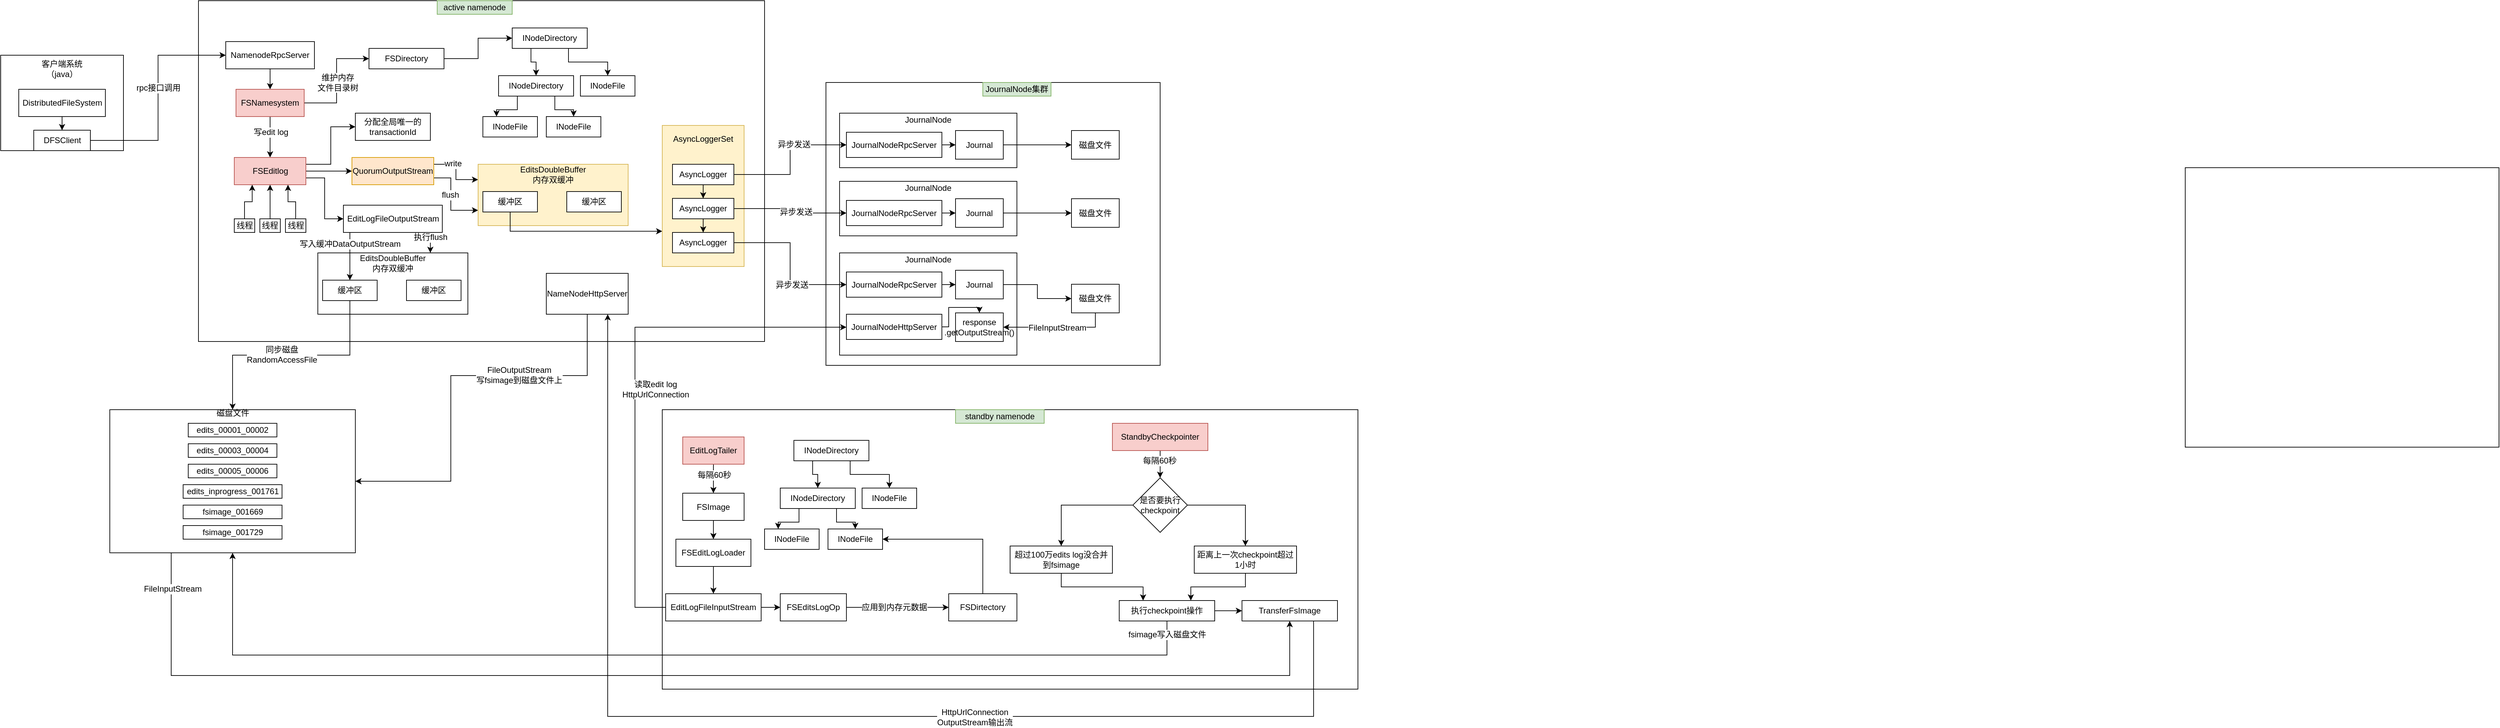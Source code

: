 <mxfile version="12.5.1" type="github">
  <diagram id="cnyCgTS8P1cu91ZPKjl6" name="第 1 页">
    <mxGraphModel dx="1422" dy="762" grid="1" gridSize="10" guides="1" tooltips="1" connect="1" arrows="1" fold="1" page="1" pageScale="1" pageWidth="827" pageHeight="1169" math="0" shadow="0">
      <root>
        <mxCell id="0"/>
        <mxCell id="1" parent="0"/>
        <mxCell id="hk7PEIGuzfRmlL_j_yIm-22" value="" style="rounded=0;whiteSpace=wrap;html=1;" vertex="1" parent="1">
          <mxGeometry x="330" y="70" width="830" height="500" as="geometry"/>
        </mxCell>
        <mxCell id="hk7PEIGuzfRmlL_j_yIm-1" value="" style="rounded=0;whiteSpace=wrap;html=1;" vertex="1" parent="1">
          <mxGeometry x="40" y="150" width="180" height="140" as="geometry"/>
        </mxCell>
        <mxCell id="hk7PEIGuzfRmlL_j_yIm-2" value="客户端系统&lt;br&gt;（java）" style="text;html=1;strokeColor=none;fillColor=none;align=center;verticalAlign=middle;whiteSpace=wrap;rounded=0;" vertex="1" parent="1">
          <mxGeometry x="90" y="150" width="80" height="40" as="geometry"/>
        </mxCell>
        <mxCell id="hk7PEIGuzfRmlL_j_yIm-21" style="edgeStyle=orthogonalEdgeStyle;rounded=0;orthogonalLoop=1;jettySize=auto;html=1;" edge="1" parent="1" source="hk7PEIGuzfRmlL_j_yIm-3" target="hk7PEIGuzfRmlL_j_yIm-20">
          <mxGeometry relative="1" as="geometry"/>
        </mxCell>
        <mxCell id="hk7PEIGuzfRmlL_j_yIm-3" value="DistributedFileSystem" style="rounded=0;whiteSpace=wrap;html=1;" vertex="1" parent="1">
          <mxGeometry x="66.5" y="200" width="127" height="40" as="geometry"/>
        </mxCell>
        <mxCell id="hk7PEIGuzfRmlL_j_yIm-20" value="DFSClient" style="rounded=0;whiteSpace=wrap;html=1;" vertex="1" parent="1">
          <mxGeometry x="88.5" y="260" width="83" height="30" as="geometry"/>
        </mxCell>
        <mxCell id="hk7PEIGuzfRmlL_j_yIm-23" value="active namenode" style="text;html=1;strokeColor=#82b366;fillColor=#d5e8d4;align=center;verticalAlign=middle;whiteSpace=wrap;rounded=0;" vertex="1" parent="1">
          <mxGeometry x="680" y="70" width="110" height="20" as="geometry"/>
        </mxCell>
        <mxCell id="hk7PEIGuzfRmlL_j_yIm-34" style="edgeStyle=orthogonalEdgeStyle;rounded=0;orthogonalLoop=1;jettySize=auto;html=1;entryX=0.5;entryY=0;entryDx=0;entryDy=0;" edge="1" parent="1" source="hk7PEIGuzfRmlL_j_yIm-24" target="hk7PEIGuzfRmlL_j_yIm-33">
          <mxGeometry relative="1" as="geometry"/>
        </mxCell>
        <mxCell id="hk7PEIGuzfRmlL_j_yIm-24" value="NamenodeRpcServer" style="rounded=0;whiteSpace=wrap;html=1;" vertex="1" parent="1">
          <mxGeometry x="370" y="130" width="130" height="40" as="geometry"/>
        </mxCell>
        <mxCell id="hk7PEIGuzfRmlL_j_yIm-25" style="edgeStyle=orthogonalEdgeStyle;rounded=0;orthogonalLoop=1;jettySize=auto;html=1;entryX=0;entryY=0.5;entryDx=0;entryDy=0;" edge="1" parent="1" source="hk7PEIGuzfRmlL_j_yIm-20" target="hk7PEIGuzfRmlL_j_yIm-24">
          <mxGeometry relative="1" as="geometry"/>
        </mxCell>
        <mxCell id="hk7PEIGuzfRmlL_j_yIm-26" value="rpc接口调用" style="text;html=1;align=center;verticalAlign=middle;resizable=0;points=[];labelBackgroundColor=#ffffff;" vertex="1" connectable="0" parent="hk7PEIGuzfRmlL_j_yIm-25">
          <mxGeometry x="0.097" relative="1" as="geometry">
            <mxPoint y="1" as="offset"/>
          </mxGeometry>
        </mxCell>
        <mxCell id="hk7PEIGuzfRmlL_j_yIm-36" style="edgeStyle=orthogonalEdgeStyle;rounded=0;orthogonalLoop=1;jettySize=auto;html=1;entryX=0.5;entryY=0;entryDx=0;entryDy=0;" edge="1" parent="1" source="hk7PEIGuzfRmlL_j_yIm-33" target="hk7PEIGuzfRmlL_j_yIm-35">
          <mxGeometry relative="1" as="geometry"/>
        </mxCell>
        <mxCell id="hk7PEIGuzfRmlL_j_yIm-37" value="写edit log" style="text;html=1;align=center;verticalAlign=middle;resizable=0;points=[];labelBackgroundColor=#ffffff;" vertex="1" connectable="0" parent="hk7PEIGuzfRmlL_j_yIm-36">
          <mxGeometry x="-0.244" y="1" relative="1" as="geometry">
            <mxPoint as="offset"/>
          </mxGeometry>
        </mxCell>
        <mxCell id="hk7PEIGuzfRmlL_j_yIm-45" style="edgeStyle=orthogonalEdgeStyle;rounded=0;orthogonalLoop=1;jettySize=auto;html=1;entryX=0;entryY=0.5;entryDx=0;entryDy=0;" edge="1" parent="1" source="hk7PEIGuzfRmlL_j_yIm-33" target="hk7PEIGuzfRmlL_j_yIm-44">
          <mxGeometry relative="1" as="geometry"/>
        </mxCell>
        <mxCell id="hk7PEIGuzfRmlL_j_yIm-47" value="维护内存&lt;br&gt;文件目录树" style="text;html=1;align=center;verticalAlign=middle;resizable=0;points=[];labelBackgroundColor=#ffffff;" vertex="1" connectable="0" parent="hk7PEIGuzfRmlL_j_yIm-45">
          <mxGeometry x="0.188" y="-1" relative="1" as="geometry">
            <mxPoint y="17" as="offset"/>
          </mxGeometry>
        </mxCell>
        <mxCell id="hk7PEIGuzfRmlL_j_yIm-33" value="FSNamesystem" style="rounded=0;whiteSpace=wrap;html=1;fillColor=#f8cecc;strokeColor=#b85450;" vertex="1" parent="1">
          <mxGeometry x="385" y="200" width="100" height="40" as="geometry"/>
        </mxCell>
        <mxCell id="hk7PEIGuzfRmlL_j_yIm-60" style="edgeStyle=orthogonalEdgeStyle;rounded=0;orthogonalLoop=1;jettySize=auto;html=1;entryX=0;entryY=0.5;entryDx=0;entryDy=0;" edge="1" parent="1" source="hk7PEIGuzfRmlL_j_yIm-35" target="hk7PEIGuzfRmlL_j_yIm-59">
          <mxGeometry relative="1" as="geometry">
            <Array as="points">
              <mxPoint x="524" y="310"/>
              <mxPoint x="524" y="255"/>
            </Array>
          </mxGeometry>
        </mxCell>
        <mxCell id="hk7PEIGuzfRmlL_j_yIm-63" style="edgeStyle=orthogonalEdgeStyle;rounded=0;orthogonalLoop=1;jettySize=auto;html=1;entryX=0;entryY=0.5;entryDx=0;entryDy=0;" edge="1" parent="1" source="hk7PEIGuzfRmlL_j_yIm-35" target="hk7PEIGuzfRmlL_j_yIm-61">
          <mxGeometry relative="1" as="geometry"/>
        </mxCell>
        <mxCell id="hk7PEIGuzfRmlL_j_yIm-64" style="edgeStyle=orthogonalEdgeStyle;rounded=0;orthogonalLoop=1;jettySize=auto;html=1;exitX=1;exitY=0.75;exitDx=0;exitDy=0;entryX=0;entryY=0.5;entryDx=0;entryDy=0;" edge="1" parent="1" source="hk7PEIGuzfRmlL_j_yIm-35" target="hk7PEIGuzfRmlL_j_yIm-62">
          <mxGeometry relative="1" as="geometry"/>
        </mxCell>
        <mxCell id="hk7PEIGuzfRmlL_j_yIm-35" value="FSEditlog" style="rounded=0;whiteSpace=wrap;html=1;fillColor=#f8cecc;strokeColor=#b85450;" vertex="1" parent="1">
          <mxGeometry x="382.5" y="300" width="105" height="40" as="geometry"/>
        </mxCell>
        <mxCell id="hk7PEIGuzfRmlL_j_yIm-41" style="edgeStyle=orthogonalEdgeStyle;rounded=0;orthogonalLoop=1;jettySize=auto;html=1;entryX=0.25;entryY=1;entryDx=0;entryDy=0;" edge="1" parent="1" source="hk7PEIGuzfRmlL_j_yIm-38" target="hk7PEIGuzfRmlL_j_yIm-35">
          <mxGeometry relative="1" as="geometry"/>
        </mxCell>
        <mxCell id="hk7PEIGuzfRmlL_j_yIm-38" value="线程" style="rounded=0;whiteSpace=wrap;html=1;" vertex="1" parent="1">
          <mxGeometry x="382.5" y="390" width="30" height="20" as="geometry"/>
        </mxCell>
        <mxCell id="hk7PEIGuzfRmlL_j_yIm-42" style="edgeStyle=orthogonalEdgeStyle;rounded=0;orthogonalLoop=1;jettySize=auto;html=1;entryX=0.5;entryY=1;entryDx=0;entryDy=0;" edge="1" parent="1" source="hk7PEIGuzfRmlL_j_yIm-39" target="hk7PEIGuzfRmlL_j_yIm-35">
          <mxGeometry relative="1" as="geometry"/>
        </mxCell>
        <mxCell id="hk7PEIGuzfRmlL_j_yIm-39" value="线程" style="rounded=0;whiteSpace=wrap;html=1;" vertex="1" parent="1">
          <mxGeometry x="420" y="390" width="30" height="20" as="geometry"/>
        </mxCell>
        <mxCell id="hk7PEIGuzfRmlL_j_yIm-43" style="edgeStyle=orthogonalEdgeStyle;rounded=0;orthogonalLoop=1;jettySize=auto;html=1;entryX=0.75;entryY=1;entryDx=0;entryDy=0;" edge="1" parent="1" source="hk7PEIGuzfRmlL_j_yIm-40" target="hk7PEIGuzfRmlL_j_yIm-35">
          <mxGeometry relative="1" as="geometry"/>
        </mxCell>
        <mxCell id="hk7PEIGuzfRmlL_j_yIm-40" value="线程" style="rounded=0;whiteSpace=wrap;html=1;" vertex="1" parent="1">
          <mxGeometry x="457.5" y="390" width="30" height="20" as="geometry"/>
        </mxCell>
        <mxCell id="hk7PEIGuzfRmlL_j_yIm-58" style="edgeStyle=orthogonalEdgeStyle;rounded=0;orthogonalLoop=1;jettySize=auto;html=1;" edge="1" parent="1" source="hk7PEIGuzfRmlL_j_yIm-44" target="hk7PEIGuzfRmlL_j_yIm-48">
          <mxGeometry relative="1" as="geometry"/>
        </mxCell>
        <mxCell id="hk7PEIGuzfRmlL_j_yIm-44" value="FSDirectory" style="rounded=0;whiteSpace=wrap;html=1;" vertex="1" parent="1">
          <mxGeometry x="580" y="140" width="110" height="30" as="geometry"/>
        </mxCell>
        <mxCell id="hk7PEIGuzfRmlL_j_yIm-56" style="edgeStyle=orthogonalEdgeStyle;rounded=0;orthogonalLoop=1;jettySize=auto;html=1;exitX=0.25;exitY=1;exitDx=0;exitDy=0;" edge="1" parent="1" source="hk7PEIGuzfRmlL_j_yIm-48" target="hk7PEIGuzfRmlL_j_yIm-49">
          <mxGeometry relative="1" as="geometry"/>
        </mxCell>
        <mxCell id="hk7PEIGuzfRmlL_j_yIm-57" style="edgeStyle=orthogonalEdgeStyle;rounded=0;orthogonalLoop=1;jettySize=auto;html=1;exitX=0.75;exitY=1;exitDx=0;exitDy=0;entryX=0.5;entryY=0;entryDx=0;entryDy=0;" edge="1" parent="1" source="hk7PEIGuzfRmlL_j_yIm-48" target="hk7PEIGuzfRmlL_j_yIm-50">
          <mxGeometry relative="1" as="geometry"/>
        </mxCell>
        <mxCell id="hk7PEIGuzfRmlL_j_yIm-48" value="INodeDirectory" style="rounded=0;whiteSpace=wrap;html=1;" vertex="1" parent="1">
          <mxGeometry x="790" y="110" width="110" height="30" as="geometry"/>
        </mxCell>
        <mxCell id="hk7PEIGuzfRmlL_j_yIm-53" style="edgeStyle=orthogonalEdgeStyle;rounded=0;orthogonalLoop=1;jettySize=auto;html=1;exitX=0.25;exitY=1;exitDx=0;exitDy=0;entryX=0.25;entryY=0;entryDx=0;entryDy=0;" edge="1" parent="1" source="hk7PEIGuzfRmlL_j_yIm-49" target="hk7PEIGuzfRmlL_j_yIm-51">
          <mxGeometry relative="1" as="geometry"/>
        </mxCell>
        <mxCell id="hk7PEIGuzfRmlL_j_yIm-54" style="edgeStyle=orthogonalEdgeStyle;rounded=0;orthogonalLoop=1;jettySize=auto;html=1;exitX=0.75;exitY=1;exitDx=0;exitDy=0;entryX=0.5;entryY=0;entryDx=0;entryDy=0;" edge="1" parent="1" source="hk7PEIGuzfRmlL_j_yIm-49" target="hk7PEIGuzfRmlL_j_yIm-52">
          <mxGeometry relative="1" as="geometry"/>
        </mxCell>
        <mxCell id="hk7PEIGuzfRmlL_j_yIm-49" value="INodeDirectory" style="rounded=0;whiteSpace=wrap;html=1;" vertex="1" parent="1">
          <mxGeometry x="770" y="180" width="110" height="30" as="geometry"/>
        </mxCell>
        <mxCell id="hk7PEIGuzfRmlL_j_yIm-50" value="INodeFile" style="rounded=0;whiteSpace=wrap;html=1;" vertex="1" parent="1">
          <mxGeometry x="890" y="180" width="80" height="30" as="geometry"/>
        </mxCell>
        <mxCell id="hk7PEIGuzfRmlL_j_yIm-51" value="INodeFile" style="rounded=0;whiteSpace=wrap;html=1;" vertex="1" parent="1">
          <mxGeometry x="747" y="240" width="80" height="30" as="geometry"/>
        </mxCell>
        <mxCell id="hk7PEIGuzfRmlL_j_yIm-52" value="INodeFile" style="rounded=0;whiteSpace=wrap;html=1;" vertex="1" parent="1">
          <mxGeometry x="840" y="240" width="80" height="30" as="geometry"/>
        </mxCell>
        <mxCell id="hk7PEIGuzfRmlL_j_yIm-59" value="分配全局唯一的transactionId" style="rounded=0;whiteSpace=wrap;html=1;" vertex="1" parent="1">
          <mxGeometry x="560" y="235" width="110" height="40" as="geometry"/>
        </mxCell>
        <mxCell id="hk7PEIGuzfRmlL_j_yIm-69" style="edgeStyle=orthogonalEdgeStyle;rounded=0;orthogonalLoop=1;jettySize=auto;html=1;exitX=1;exitY=0.25;exitDx=0;exitDy=0;entryX=0;entryY=0.25;entryDx=0;entryDy=0;" edge="1" parent="1" source="hk7PEIGuzfRmlL_j_yIm-61" target="hk7PEIGuzfRmlL_j_yIm-65">
          <mxGeometry relative="1" as="geometry"/>
        </mxCell>
        <mxCell id="hk7PEIGuzfRmlL_j_yIm-71" value="write" style="text;html=1;align=center;verticalAlign=middle;resizable=0;points=[];labelBackgroundColor=#ffffff;" vertex="1" connectable="0" parent="hk7PEIGuzfRmlL_j_yIm-69">
          <mxGeometry x="-0.364" y="1" relative="1" as="geometry">
            <mxPoint as="offset"/>
          </mxGeometry>
        </mxCell>
        <mxCell id="hk7PEIGuzfRmlL_j_yIm-70" style="edgeStyle=orthogonalEdgeStyle;rounded=0;orthogonalLoop=1;jettySize=auto;html=1;exitX=1;exitY=0.75;exitDx=0;exitDy=0;entryX=0;entryY=0.75;entryDx=0;entryDy=0;" edge="1" parent="1" source="hk7PEIGuzfRmlL_j_yIm-61" target="hk7PEIGuzfRmlL_j_yIm-65">
          <mxGeometry relative="1" as="geometry">
            <Array as="points">
              <mxPoint x="700" y="330"/>
              <mxPoint x="700" y="378"/>
            </Array>
          </mxGeometry>
        </mxCell>
        <mxCell id="hk7PEIGuzfRmlL_j_yIm-72" value="flush" style="text;html=1;align=center;verticalAlign=middle;resizable=0;points=[];labelBackgroundColor=#ffffff;" vertex="1" connectable="0" parent="hk7PEIGuzfRmlL_j_yIm-70">
          <mxGeometry x="0.044" y="-1" relative="1" as="geometry">
            <mxPoint y="-9" as="offset"/>
          </mxGeometry>
        </mxCell>
        <mxCell id="hk7PEIGuzfRmlL_j_yIm-61" value="QuorumOutputStream" style="rounded=0;whiteSpace=wrap;html=1;fillColor=#ffe6cc;strokeColor=#d79b00;" vertex="1" parent="1">
          <mxGeometry x="555" y="300" width="120" height="40" as="geometry"/>
        </mxCell>
        <mxCell id="hk7PEIGuzfRmlL_j_yIm-78" style="edgeStyle=orthogonalEdgeStyle;rounded=0;orthogonalLoop=1;jettySize=auto;html=1;exitX=0.75;exitY=1;exitDx=0;exitDy=0;entryX=0.75;entryY=0;entryDx=0;entryDy=0;" edge="1" parent="1" source="hk7PEIGuzfRmlL_j_yIm-62" target="hk7PEIGuzfRmlL_j_yIm-73">
          <mxGeometry relative="1" as="geometry"/>
        </mxCell>
        <mxCell id="hk7PEIGuzfRmlL_j_yIm-80" value="执行flush" style="text;html=1;align=center;verticalAlign=middle;resizable=0;points=[];labelBackgroundColor=#ffffff;" vertex="1" connectable="0" parent="hk7PEIGuzfRmlL_j_yIm-78">
          <mxGeometry x="-0.247" y="-7" relative="1" as="geometry">
            <mxPoint as="offset"/>
          </mxGeometry>
        </mxCell>
        <mxCell id="hk7PEIGuzfRmlL_j_yIm-62" value="EditLogFileOutputStream" style="rounded=0;whiteSpace=wrap;html=1;" vertex="1" parent="1">
          <mxGeometry x="542.5" y="370" width="145" height="40" as="geometry"/>
        </mxCell>
        <mxCell id="hk7PEIGuzfRmlL_j_yIm-65" value="" style="rounded=0;whiteSpace=wrap;html=1;fillColor=#fff2cc;strokeColor=#d6b656;" vertex="1" parent="1">
          <mxGeometry x="740" y="310" width="220" height="90" as="geometry"/>
        </mxCell>
        <mxCell id="hk7PEIGuzfRmlL_j_yIm-66" value="EditsDoubleBuffer&lt;br&gt;内存双缓冲" style="text;html=1;strokeColor=none;fillColor=none;align=center;verticalAlign=middle;whiteSpace=wrap;rounded=0;" vertex="1" parent="1">
          <mxGeometry x="790" y="312.5" width="120" height="25" as="geometry"/>
        </mxCell>
        <mxCell id="hk7PEIGuzfRmlL_j_yIm-202" style="edgeStyle=orthogonalEdgeStyle;rounded=0;orthogonalLoop=1;jettySize=auto;html=1;entryX=0;entryY=0.75;entryDx=0;entryDy=0;" edge="1" parent="1" source="hk7PEIGuzfRmlL_j_yIm-67" target="hk7PEIGuzfRmlL_j_yIm-84">
          <mxGeometry relative="1" as="geometry">
            <Array as="points">
              <mxPoint x="787" y="408"/>
            </Array>
          </mxGeometry>
        </mxCell>
        <mxCell id="hk7PEIGuzfRmlL_j_yIm-67" value="缓冲区" style="rounded=0;whiteSpace=wrap;html=1;" vertex="1" parent="1">
          <mxGeometry x="747" y="350" width="80" height="30" as="geometry"/>
        </mxCell>
        <mxCell id="hk7PEIGuzfRmlL_j_yIm-68" value="缓冲区" style="rounded=0;whiteSpace=wrap;html=1;" vertex="1" parent="1">
          <mxGeometry x="870" y="350" width="80" height="30" as="geometry"/>
        </mxCell>
        <mxCell id="hk7PEIGuzfRmlL_j_yIm-73" value="" style="rounded=0;whiteSpace=wrap;html=1;" vertex="1" parent="1">
          <mxGeometry x="505" y="440" width="220" height="90" as="geometry"/>
        </mxCell>
        <mxCell id="hk7PEIGuzfRmlL_j_yIm-74" value="EditsDoubleBuffer&lt;br&gt;内存双缓冲" style="text;html=1;strokeColor=none;fillColor=none;align=center;verticalAlign=middle;whiteSpace=wrap;rounded=0;" vertex="1" parent="1">
          <mxGeometry x="555" y="442.5" width="120" height="25" as="geometry"/>
        </mxCell>
        <mxCell id="hk7PEIGuzfRmlL_j_yIm-82" style="edgeStyle=orthogonalEdgeStyle;rounded=0;orthogonalLoop=1;jettySize=auto;html=1;exitX=0.5;exitY=1;exitDx=0;exitDy=0;entryX=0.5;entryY=0;entryDx=0;entryDy=0;" edge="1" parent="1" source="hk7PEIGuzfRmlL_j_yIm-75" target="hk7PEIGuzfRmlL_j_yIm-81">
          <mxGeometry relative="1" as="geometry"/>
        </mxCell>
        <mxCell id="hk7PEIGuzfRmlL_j_yIm-83" value="同步磁盘&lt;br&gt;RandomAccessFile" style="text;html=1;align=center;verticalAlign=middle;resizable=0;points=[];labelBackgroundColor=#ffffff;" vertex="1" connectable="0" parent="hk7PEIGuzfRmlL_j_yIm-82">
          <mxGeometry x="0.084" y="-1" relative="1" as="geometry">
            <mxPoint as="offset"/>
          </mxGeometry>
        </mxCell>
        <mxCell id="hk7PEIGuzfRmlL_j_yIm-75" value="缓冲区" style="rounded=0;whiteSpace=wrap;html=1;" vertex="1" parent="1">
          <mxGeometry x="512" y="480" width="80" height="30" as="geometry"/>
        </mxCell>
        <mxCell id="hk7PEIGuzfRmlL_j_yIm-76" value="缓冲区" style="rounded=0;whiteSpace=wrap;html=1;" vertex="1" parent="1">
          <mxGeometry x="635" y="480" width="80" height="30" as="geometry"/>
        </mxCell>
        <mxCell id="hk7PEIGuzfRmlL_j_yIm-77" style="edgeStyle=orthogonalEdgeStyle;rounded=0;orthogonalLoop=1;jettySize=auto;html=1;exitX=0.25;exitY=1;exitDx=0;exitDy=0;entryX=0.5;entryY=0;entryDx=0;entryDy=0;" edge="1" parent="1" source="hk7PEIGuzfRmlL_j_yIm-62" target="hk7PEIGuzfRmlL_j_yIm-75">
          <mxGeometry relative="1" as="geometry">
            <Array as="points">
              <mxPoint x="552" y="410"/>
            </Array>
          </mxGeometry>
        </mxCell>
        <mxCell id="hk7PEIGuzfRmlL_j_yIm-79" value="写入缓冲DataOutputStream" style="text;html=1;align=center;verticalAlign=middle;resizable=0;points=[];labelBackgroundColor=#ffffff;" vertex="1" connectable="0" parent="hk7PEIGuzfRmlL_j_yIm-77">
          <mxGeometry x="-0.443" y="16" relative="1" as="geometry">
            <mxPoint x="-16" y="16" as="offset"/>
          </mxGeometry>
        </mxCell>
        <mxCell id="hk7PEIGuzfRmlL_j_yIm-81" value="" style="rounded=0;whiteSpace=wrap;html=1;" vertex="1" parent="1">
          <mxGeometry x="200" y="670" width="360" height="210" as="geometry"/>
        </mxCell>
        <mxCell id="hk7PEIGuzfRmlL_j_yIm-84" value="" style="rounded=0;whiteSpace=wrap;html=1;fillColor=#fff2cc;strokeColor=#d6b656;" vertex="1" parent="1">
          <mxGeometry x="1010" y="253" width="120" height="207" as="geometry"/>
        </mxCell>
        <mxCell id="hk7PEIGuzfRmlL_j_yIm-85" value="AsyncLoggerSet" style="text;html=1;strokeColor=none;fillColor=none;align=center;verticalAlign=middle;whiteSpace=wrap;rounded=0;" vertex="1" parent="1">
          <mxGeometry x="1030" y="260" width="80" height="25" as="geometry"/>
        </mxCell>
        <mxCell id="hk7PEIGuzfRmlL_j_yIm-93" style="edgeStyle=orthogonalEdgeStyle;rounded=0;orthogonalLoop=1;jettySize=auto;html=1;entryX=0.5;entryY=0;entryDx=0;entryDy=0;" edge="1" parent="1" source="hk7PEIGuzfRmlL_j_yIm-86" target="hk7PEIGuzfRmlL_j_yIm-89">
          <mxGeometry relative="1" as="geometry"/>
        </mxCell>
        <mxCell id="hk7PEIGuzfRmlL_j_yIm-86" value="AsyncLogger" style="rounded=0;whiteSpace=wrap;html=1;" vertex="1" parent="1">
          <mxGeometry x="1025" y="310" width="90" height="30" as="geometry"/>
        </mxCell>
        <mxCell id="hk7PEIGuzfRmlL_j_yIm-94" style="edgeStyle=orthogonalEdgeStyle;rounded=0;orthogonalLoop=1;jettySize=auto;html=1;entryX=0.5;entryY=0;entryDx=0;entryDy=0;" edge="1" parent="1" source="hk7PEIGuzfRmlL_j_yIm-89" target="hk7PEIGuzfRmlL_j_yIm-90">
          <mxGeometry relative="1" as="geometry"/>
        </mxCell>
        <mxCell id="hk7PEIGuzfRmlL_j_yIm-89" value="AsyncLogger" style="rounded=0;whiteSpace=wrap;html=1;" vertex="1" parent="1">
          <mxGeometry x="1025" y="360" width="90" height="30" as="geometry"/>
        </mxCell>
        <mxCell id="hk7PEIGuzfRmlL_j_yIm-90" value="AsyncLogger" style="rounded=0;whiteSpace=wrap;html=1;" vertex="1" parent="1">
          <mxGeometry x="1025" y="410" width="90" height="30" as="geometry"/>
        </mxCell>
        <mxCell id="hk7PEIGuzfRmlL_j_yIm-96" style="edgeStyle=orthogonalEdgeStyle;rounded=0;orthogonalLoop=1;jettySize=auto;html=1;entryX=1;entryY=0.5;entryDx=0;entryDy=0;" edge="1" parent="1" source="hk7PEIGuzfRmlL_j_yIm-95" target="hk7PEIGuzfRmlL_j_yIm-81">
          <mxGeometry relative="1" as="geometry">
            <Array as="points">
              <mxPoint x="900" y="620"/>
              <mxPoint x="700" y="620"/>
              <mxPoint x="700" y="775"/>
            </Array>
          </mxGeometry>
        </mxCell>
        <mxCell id="hk7PEIGuzfRmlL_j_yIm-97" value="FileOutputStream&lt;br&gt;写fsimage到磁盘文件上" style="text;html=1;align=center;verticalAlign=middle;resizable=0;points=[];labelBackgroundColor=#ffffff;" vertex="1" connectable="0" parent="hk7PEIGuzfRmlL_j_yIm-96">
          <mxGeometry x="-0.349" y="-1" relative="1" as="geometry">
            <mxPoint as="offset"/>
          </mxGeometry>
        </mxCell>
        <mxCell id="hk7PEIGuzfRmlL_j_yIm-95" value="NameNodeHttpServer" style="rounded=0;whiteSpace=wrap;html=1;" vertex="1" parent="1">
          <mxGeometry x="840" y="470" width="120" height="60" as="geometry"/>
        </mxCell>
        <mxCell id="hk7PEIGuzfRmlL_j_yIm-98" value="磁盘文件" style="text;html=1;strokeColor=none;fillColor=none;align=center;verticalAlign=middle;whiteSpace=wrap;rounded=0;" vertex="1" parent="1">
          <mxGeometry x="341.5" y="670" width="77" height="10" as="geometry"/>
        </mxCell>
        <mxCell id="hk7PEIGuzfRmlL_j_yIm-99" value="edits_00001_00002" style="rounded=0;whiteSpace=wrap;html=1;" vertex="1" parent="1">
          <mxGeometry x="315" y="690" width="130" height="20" as="geometry"/>
        </mxCell>
        <mxCell id="hk7PEIGuzfRmlL_j_yIm-100" value="edits_00003_00004" style="rounded=0;whiteSpace=wrap;html=1;" vertex="1" parent="1">
          <mxGeometry x="315" y="720" width="130" height="20" as="geometry"/>
        </mxCell>
        <mxCell id="hk7PEIGuzfRmlL_j_yIm-101" value="edits_00005_00006" style="rounded=0;whiteSpace=wrap;html=1;" vertex="1" parent="1">
          <mxGeometry x="315" y="750" width="130" height="20" as="geometry"/>
        </mxCell>
        <mxCell id="hk7PEIGuzfRmlL_j_yIm-102" value="edits_inprogress_001761" style="rounded=0;whiteSpace=wrap;html=1;" vertex="1" parent="1">
          <mxGeometry x="307.5" y="780" width="145" height="20" as="geometry"/>
        </mxCell>
        <mxCell id="hk7PEIGuzfRmlL_j_yIm-103" value="fsimage_001669" style="rounded=0;whiteSpace=wrap;html=1;" vertex="1" parent="1">
          <mxGeometry x="307.5" y="810" width="145" height="20" as="geometry"/>
        </mxCell>
        <mxCell id="hk7PEIGuzfRmlL_j_yIm-105" value="fsimage_001729" style="rounded=0;whiteSpace=wrap;html=1;" vertex="1" parent="1">
          <mxGeometry x="307.5" y="840" width="145" height="20" as="geometry"/>
        </mxCell>
        <mxCell id="hk7PEIGuzfRmlL_j_yIm-106" value="" style="rounded=0;whiteSpace=wrap;html=1;" vertex="1" parent="1">
          <mxGeometry x="1250" y="190" width="490" height="415" as="geometry"/>
        </mxCell>
        <mxCell id="hk7PEIGuzfRmlL_j_yIm-107" value="JournalNode集群" style="text;html=1;strokeColor=#82b366;fillColor=#d5e8d4;align=center;verticalAlign=middle;whiteSpace=wrap;rounded=0;" vertex="1" parent="1">
          <mxGeometry x="1480" y="190" width="100" height="20" as="geometry"/>
        </mxCell>
        <mxCell id="hk7PEIGuzfRmlL_j_yIm-108" value="" style="rounded=0;whiteSpace=wrap;html=1;" vertex="1" parent="1">
          <mxGeometry x="1270" y="235" width="260" height="80" as="geometry"/>
        </mxCell>
        <mxCell id="hk7PEIGuzfRmlL_j_yIm-109" value="JournalNode" style="text;html=1;strokeColor=none;fillColor=none;align=center;verticalAlign=middle;whiteSpace=wrap;rounded=0;" vertex="1" parent="1">
          <mxGeometry x="1355" y="235" width="90" height="20" as="geometry"/>
        </mxCell>
        <mxCell id="hk7PEIGuzfRmlL_j_yIm-113" style="edgeStyle=orthogonalEdgeStyle;rounded=0;orthogonalLoop=1;jettySize=auto;html=1;entryX=0;entryY=0.5;entryDx=0;entryDy=0;" edge="1" parent="1" source="hk7PEIGuzfRmlL_j_yIm-110" target="hk7PEIGuzfRmlL_j_yIm-112">
          <mxGeometry relative="1" as="geometry"/>
        </mxCell>
        <mxCell id="hk7PEIGuzfRmlL_j_yIm-110" value="JournalNodeRpcServer" style="rounded=0;whiteSpace=wrap;html=1;" vertex="1" parent="1">
          <mxGeometry x="1280" y="263" width="140" height="37" as="geometry"/>
        </mxCell>
        <mxCell id="hk7PEIGuzfRmlL_j_yIm-138" style="edgeStyle=orthogonalEdgeStyle;rounded=0;orthogonalLoop=1;jettySize=auto;html=1;" edge="1" parent="1" source="hk7PEIGuzfRmlL_j_yIm-112" target="hk7PEIGuzfRmlL_j_yIm-135">
          <mxGeometry relative="1" as="geometry"/>
        </mxCell>
        <mxCell id="hk7PEIGuzfRmlL_j_yIm-112" value="Journal" style="rounded=0;whiteSpace=wrap;html=1;" vertex="1" parent="1">
          <mxGeometry x="1440" y="260.5" width="70" height="42" as="geometry"/>
        </mxCell>
        <mxCell id="hk7PEIGuzfRmlL_j_yIm-119" value="" style="rounded=0;whiteSpace=wrap;html=1;" vertex="1" parent="1">
          <mxGeometry x="1270" y="335" width="260" height="80" as="geometry"/>
        </mxCell>
        <mxCell id="hk7PEIGuzfRmlL_j_yIm-120" value="JournalNode" style="text;html=1;strokeColor=none;fillColor=none;align=center;verticalAlign=middle;whiteSpace=wrap;rounded=0;" vertex="1" parent="1">
          <mxGeometry x="1355" y="335" width="90" height="20" as="geometry"/>
        </mxCell>
        <mxCell id="hk7PEIGuzfRmlL_j_yIm-195" style="edgeStyle=orthogonalEdgeStyle;rounded=0;orthogonalLoop=1;jettySize=auto;html=1;exitX=1;exitY=0.5;exitDx=0;exitDy=0;" edge="1" parent="1" source="hk7PEIGuzfRmlL_j_yIm-121" target="hk7PEIGuzfRmlL_j_yIm-122">
          <mxGeometry relative="1" as="geometry"/>
        </mxCell>
        <mxCell id="hk7PEIGuzfRmlL_j_yIm-121" value="JournalNodeRpcServer" style="rounded=0;whiteSpace=wrap;html=1;" vertex="1" parent="1">
          <mxGeometry x="1280" y="363" width="140" height="37" as="geometry"/>
        </mxCell>
        <mxCell id="hk7PEIGuzfRmlL_j_yIm-139" style="edgeStyle=orthogonalEdgeStyle;rounded=0;orthogonalLoop=1;jettySize=auto;html=1;entryX=0;entryY=0.5;entryDx=0;entryDy=0;" edge="1" parent="1" source="hk7PEIGuzfRmlL_j_yIm-122" target="hk7PEIGuzfRmlL_j_yIm-136">
          <mxGeometry relative="1" as="geometry"/>
        </mxCell>
        <mxCell id="hk7PEIGuzfRmlL_j_yIm-122" value="Journal" style="rounded=0;whiteSpace=wrap;html=1;" vertex="1" parent="1">
          <mxGeometry x="1440" y="360.5" width="70" height="42" as="geometry"/>
        </mxCell>
        <mxCell id="hk7PEIGuzfRmlL_j_yIm-123" value="" style="rounded=0;whiteSpace=wrap;html=1;" vertex="1" parent="1">
          <mxGeometry x="1270" y="440" width="260" height="150" as="geometry"/>
        </mxCell>
        <mxCell id="hk7PEIGuzfRmlL_j_yIm-124" value="JournalNode" style="text;html=1;strokeColor=none;fillColor=none;align=center;verticalAlign=middle;whiteSpace=wrap;rounded=0;" vertex="1" parent="1">
          <mxGeometry x="1355" y="440" width="90" height="20" as="geometry"/>
        </mxCell>
        <mxCell id="hk7PEIGuzfRmlL_j_yIm-191" style="edgeStyle=orthogonalEdgeStyle;rounded=0;orthogonalLoop=1;jettySize=auto;html=1;entryX=0;entryY=0.5;entryDx=0;entryDy=0;" edge="1" parent="1" source="hk7PEIGuzfRmlL_j_yIm-125" target="hk7PEIGuzfRmlL_j_yIm-126">
          <mxGeometry relative="1" as="geometry"/>
        </mxCell>
        <mxCell id="hk7PEIGuzfRmlL_j_yIm-125" value="JournalNodeRpcServer" style="rounded=0;whiteSpace=wrap;html=1;" vertex="1" parent="1">
          <mxGeometry x="1280" y="468" width="140" height="37" as="geometry"/>
        </mxCell>
        <mxCell id="hk7PEIGuzfRmlL_j_yIm-140" style="edgeStyle=orthogonalEdgeStyle;rounded=0;orthogonalLoop=1;jettySize=auto;html=1;" edge="1" parent="1" source="hk7PEIGuzfRmlL_j_yIm-126" target="hk7PEIGuzfRmlL_j_yIm-137">
          <mxGeometry relative="1" as="geometry"/>
        </mxCell>
        <mxCell id="hk7PEIGuzfRmlL_j_yIm-126" value="Journal" style="rounded=0;whiteSpace=wrap;html=1;" vertex="1" parent="1">
          <mxGeometry x="1440" y="465.5" width="70" height="42" as="geometry"/>
        </mxCell>
        <mxCell id="hk7PEIGuzfRmlL_j_yIm-200" style="edgeStyle=orthogonalEdgeStyle;rounded=0;orthogonalLoop=1;jettySize=auto;html=1;entryX=0.5;entryY=0;entryDx=0;entryDy=0;" edge="1" parent="1" source="hk7PEIGuzfRmlL_j_yIm-127" target="hk7PEIGuzfRmlL_j_yIm-128">
          <mxGeometry relative="1" as="geometry">
            <Array as="points">
              <mxPoint x="1430" y="549"/>
              <mxPoint x="1430" y="520"/>
              <mxPoint x="1475" y="520"/>
            </Array>
          </mxGeometry>
        </mxCell>
        <mxCell id="hk7PEIGuzfRmlL_j_yIm-127" value="JournalNodeHttpServer" style="rounded=0;whiteSpace=wrap;html=1;" vertex="1" parent="1">
          <mxGeometry x="1280" y="530" width="140" height="37" as="geometry"/>
        </mxCell>
        <mxCell id="hk7PEIGuzfRmlL_j_yIm-128" value="response&lt;br&gt;.getOutputStream()" style="rounded=0;whiteSpace=wrap;html=1;" vertex="1" parent="1">
          <mxGeometry x="1440" y="528" width="70" height="42" as="geometry"/>
        </mxCell>
        <mxCell id="hk7PEIGuzfRmlL_j_yIm-129" style="edgeStyle=orthogonalEdgeStyle;rounded=0;orthogonalLoop=1;jettySize=auto;html=1;entryX=0;entryY=0.5;entryDx=0;entryDy=0;" edge="1" parent="1" source="hk7PEIGuzfRmlL_j_yIm-86" target="hk7PEIGuzfRmlL_j_yIm-110">
          <mxGeometry relative="1" as="geometry"/>
        </mxCell>
        <mxCell id="hk7PEIGuzfRmlL_j_yIm-132" value="异步发送" style="text;html=1;align=center;verticalAlign=middle;resizable=0;points=[];labelBackgroundColor=#ffffff;" vertex="1" connectable="0" parent="hk7PEIGuzfRmlL_j_yIm-129">
          <mxGeometry x="0.256" y="1" relative="1" as="geometry">
            <mxPoint as="offset"/>
          </mxGeometry>
        </mxCell>
        <mxCell id="hk7PEIGuzfRmlL_j_yIm-130" style="edgeStyle=orthogonalEdgeStyle;rounded=0;orthogonalLoop=1;jettySize=auto;html=1;entryX=0;entryY=0.5;entryDx=0;entryDy=0;" edge="1" parent="1" source="hk7PEIGuzfRmlL_j_yIm-89" target="hk7PEIGuzfRmlL_j_yIm-121">
          <mxGeometry relative="1" as="geometry"/>
        </mxCell>
        <mxCell id="hk7PEIGuzfRmlL_j_yIm-133" value="异步发送" style="text;html=1;align=center;verticalAlign=middle;resizable=0;points=[];labelBackgroundColor=#ffffff;" vertex="1" connectable="0" parent="hk7PEIGuzfRmlL_j_yIm-130">
          <mxGeometry x="0.136" y="2" relative="1" as="geometry">
            <mxPoint as="offset"/>
          </mxGeometry>
        </mxCell>
        <mxCell id="hk7PEIGuzfRmlL_j_yIm-131" style="edgeStyle=orthogonalEdgeStyle;rounded=0;orthogonalLoop=1;jettySize=auto;html=1;entryX=0;entryY=0.5;entryDx=0;entryDy=0;" edge="1" parent="1" source="hk7PEIGuzfRmlL_j_yIm-90" target="hk7PEIGuzfRmlL_j_yIm-125">
          <mxGeometry relative="1" as="geometry"/>
        </mxCell>
        <mxCell id="hk7PEIGuzfRmlL_j_yIm-134" value="异步发送" style="text;html=1;align=center;verticalAlign=middle;resizable=0;points=[];labelBackgroundColor=#ffffff;" vertex="1" connectable="0" parent="hk7PEIGuzfRmlL_j_yIm-131">
          <mxGeometry x="0.294" relative="1" as="geometry">
            <mxPoint as="offset"/>
          </mxGeometry>
        </mxCell>
        <mxCell id="hk7PEIGuzfRmlL_j_yIm-135" value="磁盘文件" style="rounded=0;whiteSpace=wrap;html=1;" vertex="1" parent="1">
          <mxGeometry x="1610" y="260.5" width="70" height="42" as="geometry"/>
        </mxCell>
        <mxCell id="hk7PEIGuzfRmlL_j_yIm-136" value="磁盘文件" style="rounded=0;whiteSpace=wrap;html=1;" vertex="1" parent="1">
          <mxGeometry x="1610" y="360.5" width="70" height="42" as="geometry"/>
        </mxCell>
        <mxCell id="hk7PEIGuzfRmlL_j_yIm-141" style="edgeStyle=orthogonalEdgeStyle;rounded=0;orthogonalLoop=1;jettySize=auto;html=1;" edge="1" parent="1" source="hk7PEIGuzfRmlL_j_yIm-137" target="hk7PEIGuzfRmlL_j_yIm-128">
          <mxGeometry relative="1" as="geometry">
            <Array as="points">
              <mxPoint x="1645" y="549"/>
            </Array>
          </mxGeometry>
        </mxCell>
        <mxCell id="hk7PEIGuzfRmlL_j_yIm-142" value="FileInputStream" style="text;html=1;align=center;verticalAlign=middle;resizable=0;points=[];labelBackgroundColor=#ffffff;" vertex="1" connectable="0" parent="hk7PEIGuzfRmlL_j_yIm-141">
          <mxGeometry x="-0.014" y="1" relative="1" as="geometry">
            <mxPoint as="offset"/>
          </mxGeometry>
        </mxCell>
        <mxCell id="hk7PEIGuzfRmlL_j_yIm-137" value="磁盘文件" style="rounded=0;whiteSpace=wrap;html=1;" vertex="1" parent="1">
          <mxGeometry x="1610" y="486" width="70" height="42" as="geometry"/>
        </mxCell>
        <mxCell id="hk7PEIGuzfRmlL_j_yIm-143" value="" style="rounded=0;whiteSpace=wrap;html=1;" vertex="1" parent="1">
          <mxGeometry x="1010" y="670" width="1020" height="410" as="geometry"/>
        </mxCell>
        <mxCell id="hk7PEIGuzfRmlL_j_yIm-144" value="standby namenode" style="text;html=1;strokeColor=#82b366;fillColor=#d5e8d4;align=center;verticalAlign=middle;whiteSpace=wrap;rounded=0;" vertex="1" parent="1">
          <mxGeometry x="1440" y="670" width="130" height="20" as="geometry"/>
        </mxCell>
        <mxCell id="hk7PEIGuzfRmlL_j_yIm-147" style="edgeStyle=orthogonalEdgeStyle;rounded=0;orthogonalLoop=1;jettySize=auto;html=1;entryX=0.5;entryY=0;entryDx=0;entryDy=0;" edge="1" parent="1" source="hk7PEIGuzfRmlL_j_yIm-145" target="hk7PEIGuzfRmlL_j_yIm-146">
          <mxGeometry relative="1" as="geometry"/>
        </mxCell>
        <mxCell id="hk7PEIGuzfRmlL_j_yIm-148" value="每隔60秒" style="text;html=1;align=center;verticalAlign=middle;resizable=0;points=[];labelBackgroundColor=#ffffff;" vertex="1" connectable="0" parent="hk7PEIGuzfRmlL_j_yIm-147">
          <mxGeometry x="-0.277" y="1" relative="1" as="geometry">
            <mxPoint as="offset"/>
          </mxGeometry>
        </mxCell>
        <mxCell id="hk7PEIGuzfRmlL_j_yIm-145" value="EditLogTailer" style="rounded=0;whiteSpace=wrap;html=1;fillColor=#f8cecc;strokeColor=#b85450;" vertex="1" parent="1">
          <mxGeometry x="1040" y="710" width="90" height="40" as="geometry"/>
        </mxCell>
        <mxCell id="hk7PEIGuzfRmlL_j_yIm-150" style="edgeStyle=orthogonalEdgeStyle;rounded=0;orthogonalLoop=1;jettySize=auto;html=1;entryX=0.5;entryY=0;entryDx=0;entryDy=0;" edge="1" parent="1" source="hk7PEIGuzfRmlL_j_yIm-146" target="hk7PEIGuzfRmlL_j_yIm-149">
          <mxGeometry relative="1" as="geometry"/>
        </mxCell>
        <mxCell id="hk7PEIGuzfRmlL_j_yIm-146" value="FSImage" style="rounded=0;whiteSpace=wrap;html=1;" vertex="1" parent="1">
          <mxGeometry x="1040" y="792.5" width="90" height="40" as="geometry"/>
        </mxCell>
        <mxCell id="hk7PEIGuzfRmlL_j_yIm-152" style="edgeStyle=orthogonalEdgeStyle;rounded=0;orthogonalLoop=1;jettySize=auto;html=1;entryX=0.5;entryY=0;entryDx=0;entryDy=0;" edge="1" parent="1" source="hk7PEIGuzfRmlL_j_yIm-149" target="hk7PEIGuzfRmlL_j_yIm-151">
          <mxGeometry relative="1" as="geometry"/>
        </mxCell>
        <mxCell id="hk7PEIGuzfRmlL_j_yIm-149" value="FSEditLogLoader" style="rounded=0;whiteSpace=wrap;html=1;" vertex="1" parent="1">
          <mxGeometry x="1030" y="860" width="110" height="40" as="geometry"/>
        </mxCell>
        <mxCell id="hk7PEIGuzfRmlL_j_yIm-165" style="edgeStyle=orthogonalEdgeStyle;rounded=0;orthogonalLoop=1;jettySize=auto;html=1;entryX=0;entryY=0.5;entryDx=0;entryDy=0;" edge="1" parent="1" source="hk7PEIGuzfRmlL_j_yIm-151" target="hk7PEIGuzfRmlL_j_yIm-164">
          <mxGeometry relative="1" as="geometry"/>
        </mxCell>
        <mxCell id="hk7PEIGuzfRmlL_j_yIm-189" style="edgeStyle=orthogonalEdgeStyle;rounded=0;orthogonalLoop=1;jettySize=auto;html=1;" edge="1" parent="1" source="hk7PEIGuzfRmlL_j_yIm-151" target="hk7PEIGuzfRmlL_j_yIm-127">
          <mxGeometry relative="1" as="geometry">
            <Array as="points">
              <mxPoint x="970" y="960"/>
              <mxPoint x="970" y="549"/>
            </Array>
          </mxGeometry>
        </mxCell>
        <mxCell id="hk7PEIGuzfRmlL_j_yIm-190" value="读取edit log&lt;br&gt;HttpUrlConnection" style="text;html=1;align=center;verticalAlign=middle;resizable=0;points=[];labelBackgroundColor=#ffffff;" vertex="1" connectable="0" parent="hk7PEIGuzfRmlL_j_yIm-189">
          <mxGeometry x="-0.094" y="-1" relative="1" as="geometry">
            <mxPoint x="29" y="-18" as="offset"/>
          </mxGeometry>
        </mxCell>
        <mxCell id="hk7PEIGuzfRmlL_j_yIm-151" value="EditLogFileInputStream" style="rounded=0;whiteSpace=wrap;html=1;" vertex="1" parent="1">
          <mxGeometry x="1015" y="940" width="140" height="40" as="geometry"/>
        </mxCell>
        <mxCell id="hk7PEIGuzfRmlL_j_yIm-153" style="edgeStyle=orthogonalEdgeStyle;rounded=0;orthogonalLoop=1;jettySize=auto;html=1;exitX=0.25;exitY=1;exitDx=0;exitDy=0;" edge="1" parent="1" source="hk7PEIGuzfRmlL_j_yIm-155" target="hk7PEIGuzfRmlL_j_yIm-158">
          <mxGeometry relative="1" as="geometry"/>
        </mxCell>
        <mxCell id="hk7PEIGuzfRmlL_j_yIm-154" style="edgeStyle=orthogonalEdgeStyle;rounded=0;orthogonalLoop=1;jettySize=auto;html=1;exitX=0.75;exitY=1;exitDx=0;exitDy=0;entryX=0.5;entryY=0;entryDx=0;entryDy=0;" edge="1" parent="1" source="hk7PEIGuzfRmlL_j_yIm-155" target="hk7PEIGuzfRmlL_j_yIm-159">
          <mxGeometry relative="1" as="geometry"/>
        </mxCell>
        <mxCell id="hk7PEIGuzfRmlL_j_yIm-155" value="INodeDirectory" style="rounded=0;whiteSpace=wrap;html=1;" vertex="1" parent="1">
          <mxGeometry x="1203" y="715" width="110" height="30" as="geometry"/>
        </mxCell>
        <mxCell id="hk7PEIGuzfRmlL_j_yIm-156" style="edgeStyle=orthogonalEdgeStyle;rounded=0;orthogonalLoop=1;jettySize=auto;html=1;exitX=0.25;exitY=1;exitDx=0;exitDy=0;entryX=0.25;entryY=0;entryDx=0;entryDy=0;" edge="1" parent="1" source="hk7PEIGuzfRmlL_j_yIm-158" target="hk7PEIGuzfRmlL_j_yIm-160">
          <mxGeometry relative="1" as="geometry"/>
        </mxCell>
        <mxCell id="hk7PEIGuzfRmlL_j_yIm-157" style="edgeStyle=orthogonalEdgeStyle;rounded=0;orthogonalLoop=1;jettySize=auto;html=1;exitX=0.75;exitY=1;exitDx=0;exitDy=0;entryX=0.5;entryY=0;entryDx=0;entryDy=0;" edge="1" parent="1" source="hk7PEIGuzfRmlL_j_yIm-158" target="hk7PEIGuzfRmlL_j_yIm-161">
          <mxGeometry relative="1" as="geometry"/>
        </mxCell>
        <mxCell id="hk7PEIGuzfRmlL_j_yIm-158" value="INodeDirectory" style="rounded=0;whiteSpace=wrap;html=1;" vertex="1" parent="1">
          <mxGeometry x="1183" y="785" width="110" height="30" as="geometry"/>
        </mxCell>
        <mxCell id="hk7PEIGuzfRmlL_j_yIm-159" value="INodeFile" style="rounded=0;whiteSpace=wrap;html=1;" vertex="1" parent="1">
          <mxGeometry x="1303" y="785" width="80" height="30" as="geometry"/>
        </mxCell>
        <mxCell id="hk7PEIGuzfRmlL_j_yIm-160" value="INodeFile" style="rounded=0;whiteSpace=wrap;html=1;" vertex="1" parent="1">
          <mxGeometry x="1160" y="845" width="80" height="30" as="geometry"/>
        </mxCell>
        <mxCell id="hk7PEIGuzfRmlL_j_yIm-161" value="INodeFile" style="rounded=0;whiteSpace=wrap;html=1;" vertex="1" parent="1">
          <mxGeometry x="1253" y="845" width="80" height="30" as="geometry"/>
        </mxCell>
        <mxCell id="hk7PEIGuzfRmlL_j_yIm-162" value="" style="rounded=0;whiteSpace=wrap;html=1;" vertex="1" parent="1">
          <mxGeometry x="3243" y="315" width="460" height="410" as="geometry"/>
        </mxCell>
        <mxCell id="hk7PEIGuzfRmlL_j_yIm-168" style="edgeStyle=orthogonalEdgeStyle;rounded=0;orthogonalLoop=1;jettySize=auto;html=1;entryX=1;entryY=0.5;entryDx=0;entryDy=0;" edge="1" parent="1" source="hk7PEIGuzfRmlL_j_yIm-163" target="hk7PEIGuzfRmlL_j_yIm-161">
          <mxGeometry relative="1" as="geometry">
            <Array as="points">
              <mxPoint x="1480" y="860"/>
            </Array>
          </mxGeometry>
        </mxCell>
        <mxCell id="hk7PEIGuzfRmlL_j_yIm-163" value="FSDirtectory" style="rounded=0;whiteSpace=wrap;html=1;" vertex="1" parent="1">
          <mxGeometry x="1430" y="940" width="100" height="40" as="geometry"/>
        </mxCell>
        <mxCell id="hk7PEIGuzfRmlL_j_yIm-166" style="edgeStyle=orthogonalEdgeStyle;rounded=0;orthogonalLoop=1;jettySize=auto;html=1;entryX=0;entryY=0.5;entryDx=0;entryDy=0;" edge="1" parent="1" source="hk7PEIGuzfRmlL_j_yIm-164" target="hk7PEIGuzfRmlL_j_yIm-163">
          <mxGeometry relative="1" as="geometry"/>
        </mxCell>
        <mxCell id="hk7PEIGuzfRmlL_j_yIm-167" value="应用到内存元数据" style="text;html=1;align=center;verticalAlign=middle;resizable=0;points=[];labelBackgroundColor=#ffffff;" vertex="1" connectable="0" parent="hk7PEIGuzfRmlL_j_yIm-166">
          <mxGeometry x="0.005" y="-6" relative="1" as="geometry">
            <mxPoint x="-6" y="-6" as="offset"/>
          </mxGeometry>
        </mxCell>
        <mxCell id="hk7PEIGuzfRmlL_j_yIm-164" value="FSEditsLogOp" style="rounded=0;whiteSpace=wrap;html=1;" vertex="1" parent="1">
          <mxGeometry x="1183" y="940" width="97" height="40" as="geometry"/>
        </mxCell>
        <mxCell id="hk7PEIGuzfRmlL_j_yIm-172" style="edgeStyle=orthogonalEdgeStyle;rounded=0;orthogonalLoop=1;jettySize=auto;html=1;entryX=0.5;entryY=0;entryDx=0;entryDy=0;" edge="1" parent="1" source="hk7PEIGuzfRmlL_j_yIm-170" target="hk7PEIGuzfRmlL_j_yIm-171">
          <mxGeometry relative="1" as="geometry"/>
        </mxCell>
        <mxCell id="hk7PEIGuzfRmlL_j_yIm-173" value="每隔60秒" style="text;html=1;align=center;verticalAlign=middle;resizable=0;points=[];labelBackgroundColor=#ffffff;" vertex="1" connectable="0" parent="hk7PEIGuzfRmlL_j_yIm-172">
          <mxGeometry x="-0.242" y="-1" relative="1" as="geometry">
            <mxPoint as="offset"/>
          </mxGeometry>
        </mxCell>
        <mxCell id="hk7PEIGuzfRmlL_j_yIm-170" value="StandbyCheckpointer" style="rounded=0;whiteSpace=wrap;html=1;fillColor=#f8cecc;strokeColor=#b85450;" vertex="1" parent="1">
          <mxGeometry x="1670" y="690" width="140" height="40" as="geometry"/>
        </mxCell>
        <mxCell id="hk7PEIGuzfRmlL_j_yIm-177" style="edgeStyle=orthogonalEdgeStyle;rounded=0;orthogonalLoop=1;jettySize=auto;html=1;" edge="1" parent="1" source="hk7PEIGuzfRmlL_j_yIm-171" target="hk7PEIGuzfRmlL_j_yIm-174">
          <mxGeometry relative="1" as="geometry"/>
        </mxCell>
        <mxCell id="hk7PEIGuzfRmlL_j_yIm-178" style="edgeStyle=orthogonalEdgeStyle;rounded=0;orthogonalLoop=1;jettySize=auto;html=1;entryX=0.5;entryY=0;entryDx=0;entryDy=0;" edge="1" parent="1" source="hk7PEIGuzfRmlL_j_yIm-171" target="hk7PEIGuzfRmlL_j_yIm-175">
          <mxGeometry relative="1" as="geometry"/>
        </mxCell>
        <mxCell id="hk7PEIGuzfRmlL_j_yIm-171" value="是否要执行checkpoint" style="rhombus;whiteSpace=wrap;html=1;" vertex="1" parent="1">
          <mxGeometry x="1700" y="770" width="80" height="80" as="geometry"/>
        </mxCell>
        <mxCell id="hk7PEIGuzfRmlL_j_yIm-180" style="edgeStyle=orthogonalEdgeStyle;rounded=0;orthogonalLoop=1;jettySize=auto;html=1;exitX=0.5;exitY=1;exitDx=0;exitDy=0;entryX=0.25;entryY=0;entryDx=0;entryDy=0;" edge="1" parent="1" source="hk7PEIGuzfRmlL_j_yIm-174" target="hk7PEIGuzfRmlL_j_yIm-179">
          <mxGeometry relative="1" as="geometry"/>
        </mxCell>
        <mxCell id="hk7PEIGuzfRmlL_j_yIm-174" value="超过100万edits log没合并到fsimage" style="rounded=0;whiteSpace=wrap;html=1;" vertex="1" parent="1">
          <mxGeometry x="1520" y="870" width="150" height="40" as="geometry"/>
        </mxCell>
        <mxCell id="hk7PEIGuzfRmlL_j_yIm-181" style="edgeStyle=orthogonalEdgeStyle;rounded=0;orthogonalLoop=1;jettySize=auto;html=1;entryX=0.75;entryY=0;entryDx=0;entryDy=0;" edge="1" parent="1" source="hk7PEIGuzfRmlL_j_yIm-175" target="hk7PEIGuzfRmlL_j_yIm-179">
          <mxGeometry relative="1" as="geometry"/>
        </mxCell>
        <mxCell id="hk7PEIGuzfRmlL_j_yIm-175" value="距离上一次checkpoint超过1小时" style="rounded=0;whiteSpace=wrap;html=1;" vertex="1" parent="1">
          <mxGeometry x="1790" y="870" width="150" height="40" as="geometry"/>
        </mxCell>
        <mxCell id="hk7PEIGuzfRmlL_j_yIm-183" style="edgeStyle=orthogonalEdgeStyle;rounded=0;orthogonalLoop=1;jettySize=auto;html=1;entryX=0.5;entryY=1;entryDx=0;entryDy=0;" edge="1" parent="1" source="hk7PEIGuzfRmlL_j_yIm-179" target="hk7PEIGuzfRmlL_j_yIm-81">
          <mxGeometry relative="1" as="geometry">
            <Array as="points">
              <mxPoint x="1750" y="1030"/>
              <mxPoint x="380" y="1030"/>
            </Array>
          </mxGeometry>
        </mxCell>
        <mxCell id="hk7PEIGuzfRmlL_j_yIm-184" value="fsimage写入磁盘文件" style="text;html=1;align=center;verticalAlign=middle;resizable=0;points=[];labelBackgroundColor=#ffffff;" vertex="1" connectable="0" parent="hk7PEIGuzfRmlL_j_yIm-183">
          <mxGeometry x="-0.813" y="-4" relative="1" as="geometry">
            <mxPoint x="97" y="-26" as="offset"/>
          </mxGeometry>
        </mxCell>
        <mxCell id="hk7PEIGuzfRmlL_j_yIm-201" style="edgeStyle=orthogonalEdgeStyle;rounded=0;orthogonalLoop=1;jettySize=auto;html=1;entryX=0;entryY=0.5;entryDx=0;entryDy=0;" edge="1" parent="1" source="hk7PEIGuzfRmlL_j_yIm-179" target="hk7PEIGuzfRmlL_j_yIm-182">
          <mxGeometry relative="1" as="geometry"/>
        </mxCell>
        <mxCell id="hk7PEIGuzfRmlL_j_yIm-179" value="执行checkpoint操作" style="rounded=0;whiteSpace=wrap;html=1;" vertex="1" parent="1">
          <mxGeometry x="1680" y="950" width="140" height="30" as="geometry"/>
        </mxCell>
        <mxCell id="hk7PEIGuzfRmlL_j_yIm-187" style="edgeStyle=orthogonalEdgeStyle;rounded=0;orthogonalLoop=1;jettySize=auto;html=1;exitX=0.75;exitY=1;exitDx=0;exitDy=0;entryX=0.75;entryY=1;entryDx=0;entryDy=0;" edge="1" parent="1" source="hk7PEIGuzfRmlL_j_yIm-182" target="hk7PEIGuzfRmlL_j_yIm-95">
          <mxGeometry relative="1" as="geometry">
            <Array as="points">
              <mxPoint x="1965" y="1120"/>
              <mxPoint x="930" y="1120"/>
            </Array>
          </mxGeometry>
        </mxCell>
        <mxCell id="hk7PEIGuzfRmlL_j_yIm-188" value="HttpUrlConnection&lt;br&gt;OutputStream输出流" style="text;html=1;align=center;verticalAlign=middle;resizable=0;points=[];labelBackgroundColor=#ffffff;" vertex="1" connectable="0" parent="hk7PEIGuzfRmlL_j_yIm-187">
          <mxGeometry x="-0.278" y="1" relative="1" as="geometry">
            <mxPoint as="offset"/>
          </mxGeometry>
        </mxCell>
        <mxCell id="hk7PEIGuzfRmlL_j_yIm-182" value="TransferFsImage" style="rounded=0;whiteSpace=wrap;html=1;" vertex="1" parent="1">
          <mxGeometry x="1860" y="950" width="140" height="30" as="geometry"/>
        </mxCell>
        <mxCell id="hk7PEIGuzfRmlL_j_yIm-185" style="edgeStyle=orthogonalEdgeStyle;rounded=0;orthogonalLoop=1;jettySize=auto;html=1;exitX=0.25;exitY=1;exitDx=0;exitDy=0;entryX=0.5;entryY=1;entryDx=0;entryDy=0;" edge="1" parent="1" source="hk7PEIGuzfRmlL_j_yIm-81" target="hk7PEIGuzfRmlL_j_yIm-182">
          <mxGeometry relative="1" as="geometry">
            <Array as="points">
              <mxPoint x="290" y="1060"/>
              <mxPoint x="1930" y="1060"/>
            </Array>
          </mxGeometry>
        </mxCell>
        <mxCell id="hk7PEIGuzfRmlL_j_yIm-186" value="FileInputStream" style="text;html=1;align=center;verticalAlign=middle;resizable=0;points=[];labelBackgroundColor=#ffffff;" vertex="1" connectable="0" parent="hk7PEIGuzfRmlL_j_yIm-185">
          <mxGeometry x="-0.944" y="2" relative="1" as="geometry">
            <mxPoint as="offset"/>
          </mxGeometry>
        </mxCell>
      </root>
    </mxGraphModel>
  </diagram>
</mxfile>
